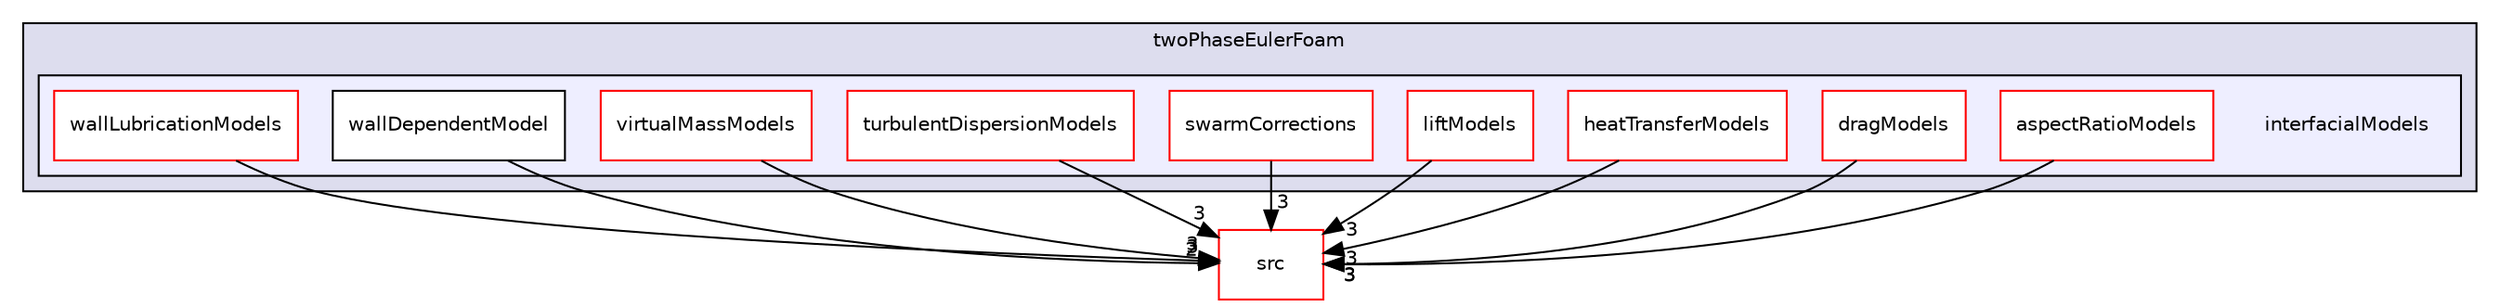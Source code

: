 digraph "applications/solvers/multiphase/twoPhaseEulerFoam/interfacialModels" {
  bgcolor=transparent;
  compound=true
  node [ fontsize="10", fontname="Helvetica"];
  edge [ labelfontsize="10", labelfontname="Helvetica"];
  subgraph clusterdir_9a8884475cf7812a7a55716c3274f065 {
    graph [ bgcolor="#ddddee", pencolor="black", label="twoPhaseEulerFoam" fontname="Helvetica", fontsize="10", URL="dir_9a8884475cf7812a7a55716c3274f065.html"]
  subgraph clusterdir_b7d8cc85fbe5b5cd664e714a0ccf860f {
    graph [ bgcolor="#eeeeff", pencolor="black", label="" URL="dir_b7d8cc85fbe5b5cd664e714a0ccf860f.html"];
    dir_b7d8cc85fbe5b5cd664e714a0ccf860f [shape=plaintext label="interfacialModels"];
    dir_61a4c66f01258155d2258fd2274f3c82 [shape=box label="aspectRatioModels" color="red" fillcolor="white" style="filled" URL="dir_61a4c66f01258155d2258fd2274f3c82.html"];
    dir_c58268a9b7712e9928f15c977fe2c49e [shape=box label="dragModels" color="red" fillcolor="white" style="filled" URL="dir_c58268a9b7712e9928f15c977fe2c49e.html"];
    dir_81d54ca60ad155def2638f1cea9745c5 [shape=box label="heatTransferModels" color="red" fillcolor="white" style="filled" URL="dir_81d54ca60ad155def2638f1cea9745c5.html"];
    dir_1930af04ba8ca8c5e74b60dc9dc3e3d1 [shape=box label="liftModels" color="red" fillcolor="white" style="filled" URL="dir_1930af04ba8ca8c5e74b60dc9dc3e3d1.html"];
    dir_7250cc01f0e1754edfd2e7db56583832 [shape=box label="swarmCorrections" color="red" fillcolor="white" style="filled" URL="dir_7250cc01f0e1754edfd2e7db56583832.html"];
    dir_5aa708de83d803d157d448a53cf133e9 [shape=box label="turbulentDispersionModels" color="red" fillcolor="white" style="filled" URL="dir_5aa708de83d803d157d448a53cf133e9.html"];
    dir_c7c4cf1da3e2c897dbb17eca239ee974 [shape=box label="virtualMassModels" color="red" fillcolor="white" style="filled" URL="dir_c7c4cf1da3e2c897dbb17eca239ee974.html"];
    dir_9a64456bd455cf322ce106d4d8831907 [shape=box label="wallDependentModel" color="black" fillcolor="white" style="filled" URL="dir_9a64456bd455cf322ce106d4d8831907.html"];
    dir_e3b447723574590c1503966e204656bb [shape=box label="wallLubricationModels" color="red" fillcolor="white" style="filled" URL="dir_e3b447723574590c1503966e204656bb.html"];
  }
  }
  dir_68267d1309a1af8e8297ef4c3efbcdba [shape=box label="src" color="red" URL="dir_68267d1309a1af8e8297ef4c3efbcdba.html"];
  dir_1930af04ba8ca8c5e74b60dc9dc3e3d1->dir_68267d1309a1af8e8297ef4c3efbcdba [headlabel="3", labeldistance=1.5 headhref="dir_000269_000737.html"];
  dir_61a4c66f01258155d2258fd2274f3c82->dir_68267d1309a1af8e8297ef4c3efbcdba [headlabel="3", labeldistance=1.5 headhref="dir_000244_000737.html"];
  dir_c7c4cf1da3e2c897dbb17eca239ee974->dir_68267d1309a1af8e8297ef4c3efbcdba [headlabel="3", labeldistance=1.5 headhref="dir_000306_000737.html"];
  dir_e3b447723574590c1503966e204656bb->dir_68267d1309a1af8e8297ef4c3efbcdba [headlabel="3", labeldistance=1.5 headhref="dir_000325_000737.html"];
  dir_9a64456bd455cf322ce106d4d8831907->dir_68267d1309a1af8e8297ef4c3efbcdba [headlabel="2", labeldistance=1.5 headhref="dir_000322_000737.html"];
  dir_c58268a9b7712e9928f15c977fe2c49e->dir_68267d1309a1af8e8297ef4c3efbcdba [headlabel="3", labeldistance=1.5 headhref="dir_000173_000737.html"];
  dir_81d54ca60ad155def2638f1cea9745c5->dir_68267d1309a1af8e8297ef4c3efbcdba [headlabel="3", labeldistance=1.5 headhref="dir_000201_000737.html"];
  dir_5aa708de83d803d157d448a53cf133e9->dir_68267d1309a1af8e8297ef4c3efbcdba [headlabel="3", labeldistance=1.5 headhref="dir_000292_000737.html"];
  dir_7250cc01f0e1754edfd2e7db56583832->dir_68267d1309a1af8e8297ef4c3efbcdba [headlabel="3", labeldistance=1.5 headhref="dir_000284_000737.html"];
}
